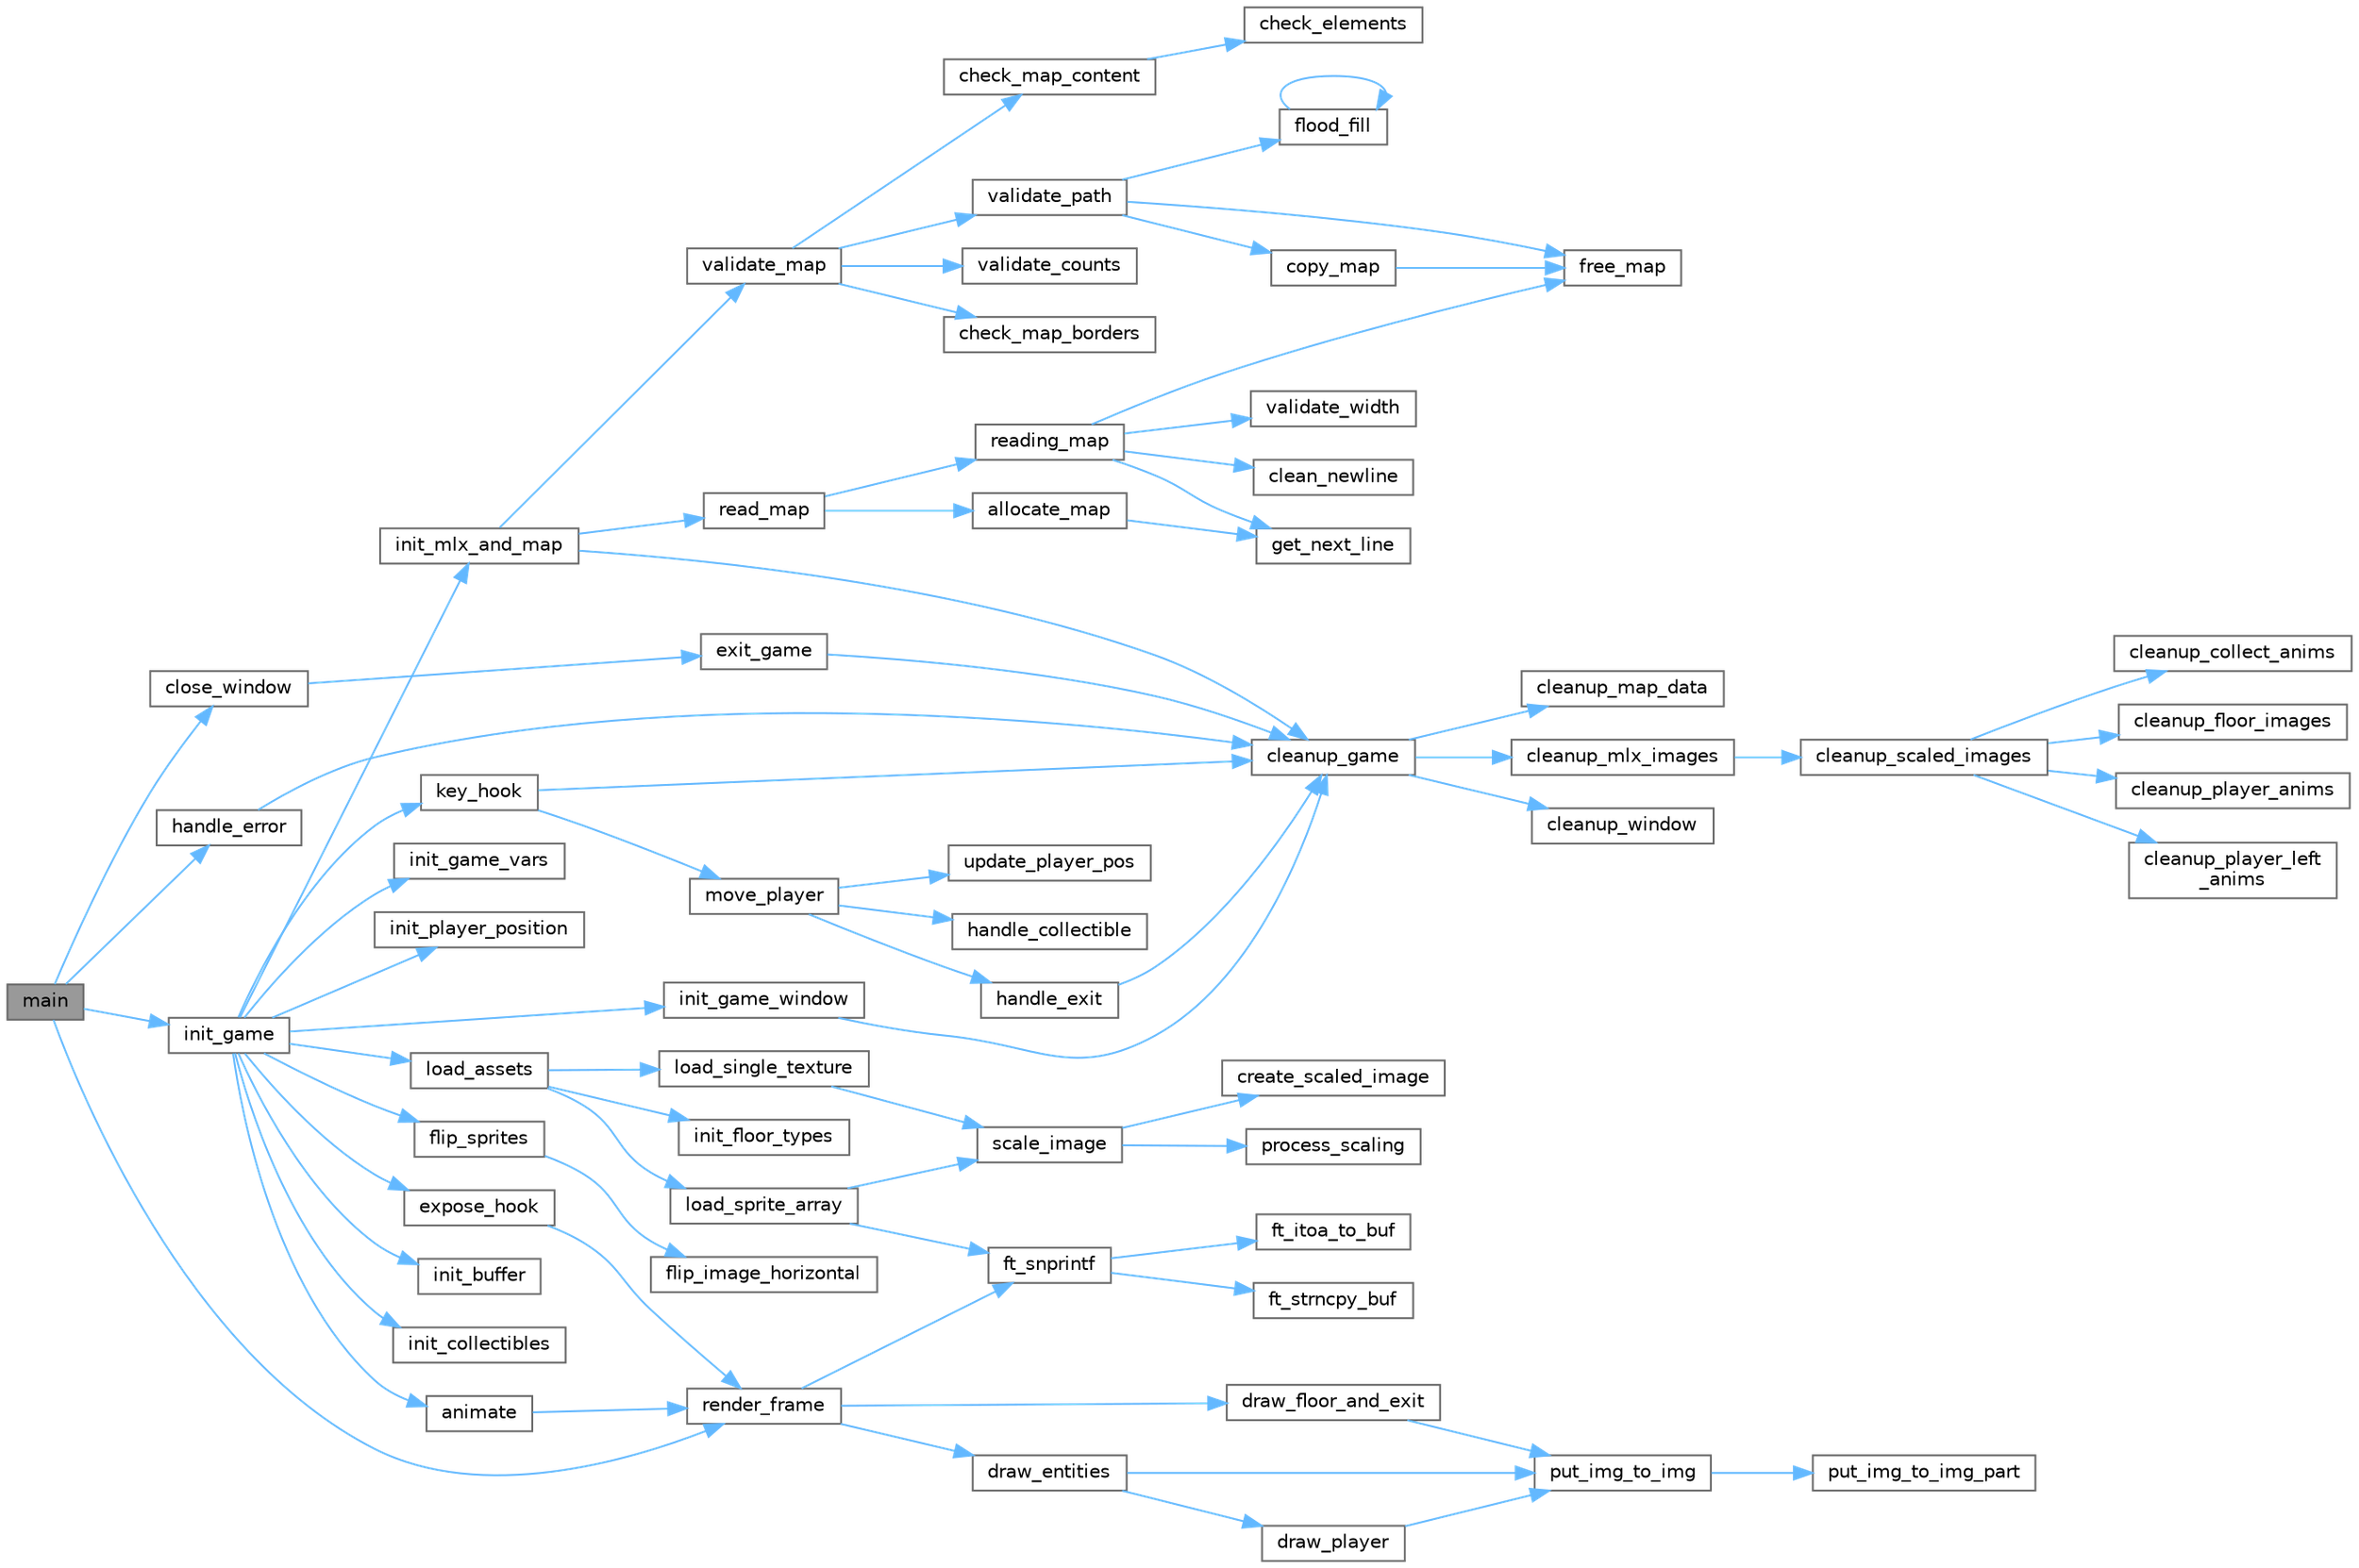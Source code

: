 digraph "main"
{
 // INTERACTIVE_SVG=YES
 // LATEX_PDF_SIZE
  bgcolor="transparent";
  edge [fontname=Helvetica,fontsize=10,labelfontname=Helvetica,labelfontsize=10];
  node [fontname=Helvetica,fontsize=10,shape=box,height=0.2,width=0.4];
  rankdir="LR";
  Node1 [id="Node000001",label="main",height=0.2,width=0.4,color="gray40", fillcolor="grey60", style="filled", fontcolor="black",tooltip=" "];
  Node1 -> Node2 [id="edge1_Node000001_Node000002",color="steelblue1",style="solid",tooltip=" "];
  Node2 [id="Node000002",label="close_window",height=0.2,width=0.4,color="grey40", fillcolor="white", style="filled",URL="$main_8c.html#a11e0b73c01ab79529c5862a102b1b2d5",tooltip=" "];
  Node2 -> Node3 [id="edge2_Node000002_Node000003",color="steelblue1",style="solid",tooltip=" "];
  Node3 [id="Node000003",label="exit_game",height=0.2,width=0.4,color="grey40", fillcolor="white", style="filled",URL="$main_8c.html#a11ca5d43d15c9c5efab34595354e649d",tooltip=" "];
  Node3 -> Node4 [id="edge3_Node000003_Node000004",color="steelblue1",style="solid",tooltip=" "];
  Node4 [id="Node000004",label="cleanup_game",height=0.2,width=0.4,color="grey40", fillcolor="white", style="filled",URL="$utils_8c.html#a6b166a434f4f8cc202d9c3feaf33af7a",tooltip=" "];
  Node4 -> Node5 [id="edge4_Node000004_Node000005",color="steelblue1",style="solid",tooltip=" "];
  Node5 [id="Node000005",label="cleanup_map_data",height=0.2,width=0.4,color="grey40", fillcolor="white", style="filled",URL="$utils_8c.html#abc5614c78184dfae0a3a6a03ee44d059",tooltip=" "];
  Node4 -> Node6 [id="edge5_Node000004_Node000006",color="steelblue1",style="solid",tooltip=" "];
  Node6 [id="Node000006",label="cleanup_mlx_images",height=0.2,width=0.4,color="grey40", fillcolor="white", style="filled",URL="$utils_8c.html#a72c99faf18094cf6f6f0bd4ec752f1ae",tooltip=" "];
  Node6 -> Node7 [id="edge6_Node000006_Node000007",color="steelblue1",style="solid",tooltip=" "];
  Node7 [id="Node000007",label="cleanup_scaled_images",height=0.2,width=0.4,color="grey40", fillcolor="white", style="filled",URL="$clean__images_8c.html#a87fd54b2926142613d5f2ee67a6b69b0",tooltip=" "];
  Node7 -> Node8 [id="edge7_Node000007_Node000008",color="steelblue1",style="solid",tooltip=" "];
  Node8 [id="Node000008",label="cleanup_collect_anims",height=0.2,width=0.4,color="grey40", fillcolor="white", style="filled",URL="$clean__images_8c.html#a248d446aa9c26de1799fe09b07531c3d",tooltip=" "];
  Node7 -> Node9 [id="edge8_Node000007_Node000009",color="steelblue1",style="solid",tooltip=" "];
  Node9 [id="Node000009",label="cleanup_floor_images",height=0.2,width=0.4,color="grey40", fillcolor="white", style="filled",URL="$clean__images_8c.html#af696a35befccf80ea35fc848c9292fef",tooltip=" "];
  Node7 -> Node10 [id="edge9_Node000007_Node000010",color="steelblue1",style="solid",tooltip=" "];
  Node10 [id="Node000010",label="cleanup_player_anims",height=0.2,width=0.4,color="grey40", fillcolor="white", style="filled",URL="$clean__images_8c.html#a4644ff6c8a89161bb498cbce5edd4c27",tooltip=" "];
  Node7 -> Node11 [id="edge10_Node000007_Node000011",color="steelblue1",style="solid",tooltip=" "];
  Node11 [id="Node000011",label="cleanup_player_left\l_anims",height=0.2,width=0.4,color="grey40", fillcolor="white", style="filled",URL="$clean__images_8c.html#a55a5e38ede17361f52b74b7108edb421",tooltip=" "];
  Node4 -> Node12 [id="edge11_Node000004_Node000012",color="steelblue1",style="solid",tooltip=" "];
  Node12 [id="Node000012",label="cleanup_window",height=0.2,width=0.4,color="grey40", fillcolor="white", style="filled",URL="$utils_8c.html#a123b79110158baa49ed60b2d7a82eebb",tooltip=" "];
  Node1 -> Node13 [id="edge12_Node000001_Node000013",color="steelblue1",style="solid",tooltip=" "];
  Node13 [id="Node000013",label="handle_error",height=0.2,width=0.4,color="grey40", fillcolor="white", style="filled",URL="$utils_8c.html#a8d321f33b7ee1109310b116ebd23081c",tooltip=" "];
  Node13 -> Node4 [id="edge13_Node000013_Node000004",color="steelblue1",style="solid",tooltip=" "];
  Node1 -> Node14 [id="edge14_Node000001_Node000014",color="steelblue1",style="solid",tooltip=" "];
  Node14 [id="Node000014",label="init_game",height=0.2,width=0.4,color="grey40", fillcolor="white", style="filled",URL="$init__main_8c.html#a07af3347aa3856589df3f78056ef1cd1",tooltip="Main game initialization function."];
  Node14 -> Node15 [id="edge15_Node000014_Node000015",color="steelblue1",style="solid",tooltip=" "];
  Node15 [id="Node000015",label="animate",height=0.2,width=0.4,color="grey40", fillcolor="white", style="filled",URL="$render_8c.html#a8b41ee619faf9a9da9790a60cfbb3ce0",tooltip="Handles game animation frames and state updates."];
  Node15 -> Node16 [id="edge16_Node000015_Node000016",color="steelblue1",style="solid",tooltip=" "];
  Node16 [id="Node000016",label="render_frame",height=0.2,width=0.4,color="grey40", fillcolor="white", style="filled",URL="$render__frame_8c.html#a1993af9d3ef98ee243dc29090916d5d0",tooltip="Renders a complete frame of the game."];
  Node16 -> Node17 [id="edge17_Node000016_Node000017",color="steelblue1",style="solid",tooltip=" "];
  Node17 [id="Node000017",label="draw_entities",height=0.2,width=0.4,color="grey40", fillcolor="white", style="filled",URL="$render__frame_8c.html#a2674e4d760f77422743efb41ef82fbc6",tooltip=" "];
  Node17 -> Node18 [id="edge18_Node000017_Node000018",color="steelblue1",style="solid",tooltip=" "];
  Node18 [id="Node000018",label="draw_player",height=0.2,width=0.4,color="grey40", fillcolor="white", style="filled",URL="$render__frame_8c.html#abf42a14b88e691bd08afbd4259321023",tooltip=" "];
  Node18 -> Node19 [id="edge19_Node000018_Node000019",color="steelblue1",style="solid",tooltip=" "];
  Node19 [id="Node000019",label="put_img_to_img",height=0.2,width=0.4,color="grey40", fillcolor="white", style="filled",URL="$render_8c.html#aad3ee8259cd6724ed31aa0c125c4121c",tooltip=" "];
  Node19 -> Node20 [id="edge20_Node000019_Node000020",color="steelblue1",style="solid",tooltip=" "];
  Node20 [id="Node000020",label="put_img_to_img_part",height=0.2,width=0.4,color="grey40", fillcolor="white", style="filled",URL="$render_8c.html#a884f430aa59a4defe5098ec9b1c3fba7",tooltip="Copies a sprite to the buffer image with transparency handling."];
  Node17 -> Node19 [id="edge21_Node000017_Node000019",color="steelblue1",style="solid",tooltip=" "];
  Node16 -> Node21 [id="edge22_Node000016_Node000021",color="steelblue1",style="solid",tooltip=" "];
  Node21 [id="Node000021",label="draw_floor_and_exit",height=0.2,width=0.4,color="grey40", fillcolor="white", style="filled",URL="$render__frame_8c.html#abfbc1999e5df01524a90cd078d982508",tooltip=" "];
  Node21 -> Node19 [id="edge23_Node000021_Node000019",color="steelblue1",style="solid",tooltip=" "];
  Node16 -> Node22 [id="edge24_Node000016_Node000022",color="steelblue1",style="solid",tooltip=" "];
  Node22 [id="Node000022",label="ft_snprintf",height=0.2,width=0.4,color="grey40", fillcolor="white", style="filled",URL="$ft__snprintf_8c.html#a68db9cc02f54dad4f0b1e09874383ff1",tooltip="Custom implementation of snprintf for integer and string conversion."];
  Node22 -> Node23 [id="edge25_Node000022_Node000023",color="steelblue1",style="solid",tooltip=" "];
  Node23 [id="Node000023",label="ft_itoa_to_buf",height=0.2,width=0.4,color="grey40", fillcolor="white", style="filled",URL="$ft__snprintf_8c.html#a03788c0f9878d830142dfc9ea1eef09c",tooltip=" "];
  Node22 -> Node24 [id="edge26_Node000022_Node000024",color="steelblue1",style="solid",tooltip=" "];
  Node24 [id="Node000024",label="ft_strncpy_buf",height=0.2,width=0.4,color="grey40", fillcolor="white", style="filled",URL="$ft__snprintf_8c.html#af9a50005500549b232e43c9f31356ac1",tooltip=" "];
  Node14 -> Node25 [id="edge27_Node000014_Node000025",color="steelblue1",style="solid",tooltip=" "];
  Node25 [id="Node000025",label="expose_hook",height=0.2,width=0.4,color="grey40", fillcolor="white", style="filled",URL="$render_8c.html#aa493c139c258ad4352b0c57df45ceb92",tooltip="Handles window expose events."];
  Node25 -> Node16 [id="edge28_Node000025_Node000016",color="steelblue1",style="solid",tooltip=" "];
  Node14 -> Node26 [id="edge29_Node000014_Node000026",color="steelblue1",style="solid",tooltip=" "];
  Node26 [id="Node000026",label="flip_sprites",height=0.2,width=0.4,color="grey40", fillcolor="white", style="filled",URL="$image__operations_8c.html#a8cf28a6c73d94e73ab26233c3175bea4",tooltip="Creates left-facing versions of all player sprites."];
  Node26 -> Node27 [id="edge30_Node000026_Node000027",color="steelblue1",style="solid",tooltip=" "];
  Node27 [id="Node000027",label="flip_image_horizontal",height=0.2,width=0.4,color="grey40", fillcolor="white", style="filled",URL="$image__operations_8c.html#a09fb6afe0fda05a92973184866b1a611",tooltip="Creates a horizontally flipped copy of an image."];
  Node14 -> Node28 [id="edge31_Node000014_Node000028",color="steelblue1",style="solid",tooltip=" "];
  Node28 [id="Node000028",label="init_buffer",height=0.2,width=0.4,color="grey40", fillcolor="white", style="filled",URL="$render_8c.html#a253c61fb2aec7f0382a023ae4a8e116b",tooltip="Initializes the rendering buffer."];
  Node14 -> Node29 [id="edge32_Node000014_Node000029",color="steelblue1",style="solid",tooltip=" "];
  Node29 [id="Node000029",label="init_collectibles",height=0.2,width=0.4,color="grey40", fillcolor="white", style="filled",URL="$init_8c.html#ad060f77fadab05b39ee1b4e4a3677ef9",tooltip="Initializes collectible items and exit."];
  Node14 -> Node30 [id="edge33_Node000014_Node000030",color="steelblue1",style="solid",tooltip=" "];
  Node30 [id="Node000030",label="init_game_vars",height=0.2,width=0.4,color="grey40", fillcolor="white", style="filled",URL="$init__main_8c.html#af1850989b7637f891d0fbc5f27ae9b22",tooltip=" "];
  Node14 -> Node31 [id="edge34_Node000014_Node000031",color="steelblue1",style="solid",tooltip=" "];
  Node31 [id="Node000031",label="init_game_window",height=0.2,width=0.4,color="grey40", fillcolor="white", style="filled",URL="$init__main_8c.html#a2b5f5ea698ac0b148d9327d0290dc115",tooltip=" "];
  Node31 -> Node4 [id="edge35_Node000031_Node000004",color="steelblue1",style="solid",tooltip=" "];
  Node14 -> Node32 [id="edge36_Node000014_Node000032",color="steelblue1",style="solid",tooltip=" "];
  Node32 [id="Node000032",label="init_mlx_and_map",height=0.2,width=0.4,color="grey40", fillcolor="white", style="filled",URL="$init__main_8c.html#a144dd69d560b7542ee30156c40f03bfa",tooltip=" "];
  Node32 -> Node4 [id="edge37_Node000032_Node000004",color="steelblue1",style="solid",tooltip=" "];
  Node32 -> Node33 [id="edge38_Node000032_Node000033",color="steelblue1",style="solid",tooltip=" "];
  Node33 [id="Node000033",label="read_map",height=0.2,width=0.4,color="grey40", fillcolor="white", style="filled",URL="$map_8c.html#a727a57ebf42f450212350523d48cc841",tooltip=" "];
  Node33 -> Node34 [id="edge39_Node000033_Node000034",color="steelblue1",style="solid",tooltip=" "];
  Node34 [id="Node000034",label="allocate_map",height=0.2,width=0.4,color="grey40", fillcolor="white", style="filled",URL="$map_8c.html#abf448dce0d9e0c0355ce13ff0d82ca23",tooltip=" "];
  Node34 -> Node35 [id="edge40_Node000034_Node000035",color="steelblue1",style="solid",tooltip=" "];
  Node35 [id="Node000035",label="get_next_line",height=0.2,width=0.4,color="grey40", fillcolor="white", style="filled",URL="$get__next__line__bonus_8h.html#a78d68a5f50a6eec0380ce25b4a1bd5b7",tooltip=" "];
  Node33 -> Node36 [id="edge41_Node000033_Node000036",color="steelblue1",style="solid",tooltip=" "];
  Node36 [id="Node000036",label="reading_map",height=0.2,width=0.4,color="grey40", fillcolor="white", style="filled",URL="$map_8c.html#a462bf94d03bcf3d052b298c537753f4b",tooltip=" "];
  Node36 -> Node37 [id="edge42_Node000036_Node000037",color="steelblue1",style="solid",tooltip=" "];
  Node37 [id="Node000037",label="clean_newline",height=0.2,width=0.4,color="grey40", fillcolor="white", style="filled",URL="$map_8c.html#a79d8891e7be1c35539089d9e8c942abf",tooltip=" "];
  Node36 -> Node38 [id="edge43_Node000036_Node000038",color="steelblue1",style="solid",tooltip=" "];
  Node38 [id="Node000038",label="free_map",height=0.2,width=0.4,color="grey40", fillcolor="white", style="filled",URL="$map__validation_8c.html#aaa1d4a33ad086b322bb39d264f8a9a49",tooltip="Frees the allocated map memory."];
  Node36 -> Node35 [id="edge44_Node000036_Node000035",color="steelblue1",style="solid",tooltip=" "];
  Node36 -> Node39 [id="edge45_Node000036_Node000039",color="steelblue1",style="solid",tooltip=" "];
  Node39 [id="Node000039",label="validate_width",height=0.2,width=0.4,color="grey40", fillcolor="white", style="filled",URL="$map_8c.html#aad3ffa129c7b155e2ccdc77b7d2afcb8",tooltip=" "];
  Node32 -> Node40 [id="edge46_Node000032_Node000040",color="steelblue1",style="solid",tooltip=" "];
  Node40 [id="Node000040",label="validate_map",height=0.2,width=0.4,color="grey40", fillcolor="white", style="filled",URL="$map__validation_8c.html#a560a42b860dc2abf0cb8dbb2ea25693a",tooltip=" "];
  Node40 -> Node41 [id="edge47_Node000040_Node000041",color="steelblue1",style="solid",tooltip=" "];
  Node41 [id="Node000041",label="check_map_borders",height=0.2,width=0.4,color="grey40", fillcolor="white", style="filled",URL="$map__validations__utils_8c.html#ab0f3d0903ec435a5cc5caee34bfc58ff",tooltip="Simple map validation check for basic requirements."];
  Node40 -> Node42 [id="edge48_Node000040_Node000042",color="steelblue1",style="solid",tooltip=" "];
  Node42 [id="Node000042",label="check_map_content",height=0.2,width=0.4,color="grey40", fillcolor="white", style="filled",URL="$map__validations__utils_8c.html#ad51f0ff88843223e47b6e2571305c576",tooltip=" "];
  Node42 -> Node43 [id="edge49_Node000042_Node000043",color="steelblue1",style="solid",tooltip=" "];
  Node43 [id="Node000043",label="check_elements",height=0.2,width=0.4,color="grey40", fillcolor="white", style="filled",URL="$map__validations__utils_8c.html#ab57416e9adb3b7e53faaea9a658f3991",tooltip=" "];
  Node40 -> Node44 [id="edge50_Node000040_Node000044",color="steelblue1",style="solid",tooltip=" "];
  Node44 [id="Node000044",label="validate_counts",height=0.2,width=0.4,color="grey40", fillcolor="white", style="filled",URL="$map__validations__utils_8c.html#a7ddd9917a2157d58123a5ef270052206",tooltip=" "];
  Node40 -> Node45 [id="edge51_Node000040_Node000045",color="steelblue1",style="solid",tooltip=" "];
  Node45 [id="Node000045",label="validate_path",height=0.2,width=0.4,color="grey40", fillcolor="white", style="filled",URL="$map__validation_8c.html#acacd4bdc1b71dcfde8067d9c32a7ba3e",tooltip=" "];
  Node45 -> Node46 [id="edge52_Node000045_Node000046",color="steelblue1",style="solid",tooltip=" "];
  Node46 [id="Node000046",label="copy_map",height=0.2,width=0.4,color="grey40", fillcolor="white", style="filled",URL="$map__validation_8c.html#a4cac6e90d5fb0fe051764382f864ff03",tooltip=" "];
  Node46 -> Node38 [id="edge53_Node000046_Node000038",color="steelblue1",style="solid",tooltip=" "];
  Node45 -> Node47 [id="edge54_Node000045_Node000047",color="steelblue1",style="solid",tooltip=" "];
  Node47 [id="Node000047",label="flood_fill",height=0.2,width=0.4,color="grey40", fillcolor="white", style="filled",URL="$map__validation_8c.html#afee15b6bbe0b71cceee7501816c3feeb",tooltip=" "];
  Node47 -> Node47 [id="edge55_Node000047_Node000047",color="steelblue1",style="solid",tooltip=" "];
  Node45 -> Node38 [id="edge56_Node000045_Node000038",color="steelblue1",style="solid",tooltip=" "];
  Node14 -> Node48 [id="edge57_Node000014_Node000048",color="steelblue1",style="solid",tooltip=" "];
  Node48 [id="Node000048",label="init_player_position",height=0.2,width=0.4,color="grey40", fillcolor="white", style="filled",URL="$init_8c.html#adfdb37c7089768a2590ff97818f5d41d",tooltip="Locates and sets the player's starting position."];
  Node14 -> Node49 [id="edge58_Node000014_Node000049",color="steelblue1",style="solid",tooltip=" "];
  Node49 [id="Node000049",label="key_hook",height=0.2,width=0.4,color="grey40", fillcolor="white", style="filled",URL="$player_8c.html#a57186e90338fdf78b81242e92e563823",tooltip="Handles keyboard input events."];
  Node49 -> Node4 [id="edge59_Node000049_Node000004",color="steelblue1",style="solid",tooltip=" "];
  Node49 -> Node50 [id="edge60_Node000049_Node000050",color="steelblue1",style="solid",tooltip=" "];
  Node50 [id="Node000050",label="move_player",height=0.2,width=0.4,color="grey40", fillcolor="white", style="filled",URL="$player_8c.html#ae2e77f7fc1b09df20db5400adc4d8595",tooltip="Handles player movement and collision."];
  Node50 -> Node51 [id="edge61_Node000050_Node000051",color="steelblue1",style="solid",tooltip=" "];
  Node51 [id="Node000051",label="handle_collectible",height=0.2,width=0.4,color="grey40", fillcolor="white", style="filled",URL="$player_8c.html#aeca8f84199bd132c1370a6af02738efa",tooltip=" "];
  Node50 -> Node52 [id="edge62_Node000050_Node000052",color="steelblue1",style="solid",tooltip=" "];
  Node52 [id="Node000052",label="handle_exit",height=0.2,width=0.4,color="grey40", fillcolor="white", style="filled",URL="$player_8c.html#a65502129be7b2f3e287c6086143cfeba",tooltip=" "];
  Node52 -> Node4 [id="edge63_Node000052_Node000004",color="steelblue1",style="solid",tooltip=" "];
  Node50 -> Node53 [id="edge64_Node000050_Node000053",color="steelblue1",style="solid",tooltip=" "];
  Node53 [id="Node000053",label="update_player_pos",height=0.2,width=0.4,color="grey40", fillcolor="white", style="filled",URL="$player_8c.html#af38ca287c5ece41c9d4615c782cf4b56",tooltip=" "];
  Node14 -> Node54 [id="edge65_Node000014_Node000054",color="steelblue1",style="solid",tooltip=" "];
  Node54 [id="Node000054",label="load_assets",height=0.2,width=0.4,color="grey40", fillcolor="white", style="filled",URL="$load_8c.html#a3d86fc8628f8566faa7b64a654c72222",tooltip="Loads all game assets from files."];
  Node54 -> Node55 [id="edge66_Node000054_Node000055",color="steelblue1",style="solid",tooltip=" "];
  Node55 [id="Node000055",label="init_floor_types",height=0.2,width=0.4,color="grey40", fillcolor="white", style="filled",URL="$init_8c.html#a2b7c4d2399f29ac12a27feb1ddf2b130",tooltip="Initializes random floor tile variations."];
  Node54 -> Node56 [id="edge67_Node000054_Node000056",color="steelblue1",style="solid",tooltip=" "];
  Node56 [id="Node000056",label="load_single_texture",height=0.2,width=0.4,color="grey40", fillcolor="white", style="filled",URL="$load_8c.html#a3fa9816506162fcc96a9de1904c6e1de",tooltip=" "];
  Node56 -> Node57 [id="edge68_Node000056_Node000057",color="steelblue1",style="solid",tooltip=" "];
  Node57 [id="Node000057",label="scale_image",height=0.2,width=0.4,color="grey40", fillcolor="white", style="filled",URL="$image__operations_8c.html#a9d445bdc504f460b0e12b55a802bbeff",tooltip=" "];
  Node57 -> Node58 [id="edge69_Node000057_Node000058",color="steelblue1",style="solid",tooltip=" "];
  Node58 [id="Node000058",label="create_scaled_image",height=0.2,width=0.4,color="grey40", fillcolor="white", style="filled",URL="$image__operations_8c.html#ad0ff2a985bd862c59d908a3e41d43287",tooltip=" "];
  Node57 -> Node59 [id="edge70_Node000057_Node000059",color="steelblue1",style="solid",tooltip=" "];
  Node59 [id="Node000059",label="process_scaling",height=0.2,width=0.4,color="grey40", fillcolor="white", style="filled",URL="$image__operations_8c.html#a905c1b3d5aa8ffd661cc367b83f139fa",tooltip=" "];
  Node54 -> Node60 [id="edge71_Node000054_Node000060",color="steelblue1",style="solid",tooltip=" "];
  Node60 [id="Node000060",label="load_sprite_array",height=0.2,width=0.4,color="grey40", fillcolor="white", style="filled",URL="$load_8c.html#a58894d992cdd0000d43051e417a0fe3c",tooltip="Loads a sequence of sprite frames from files."];
  Node60 -> Node22 [id="edge72_Node000060_Node000022",color="steelblue1",style="solid",tooltip=" "];
  Node60 -> Node57 [id="edge73_Node000060_Node000057",color="steelblue1",style="solid",tooltip=" "];
  Node1 -> Node16 [id="edge74_Node000001_Node000016",color="steelblue1",style="solid",tooltip=" "];
}
